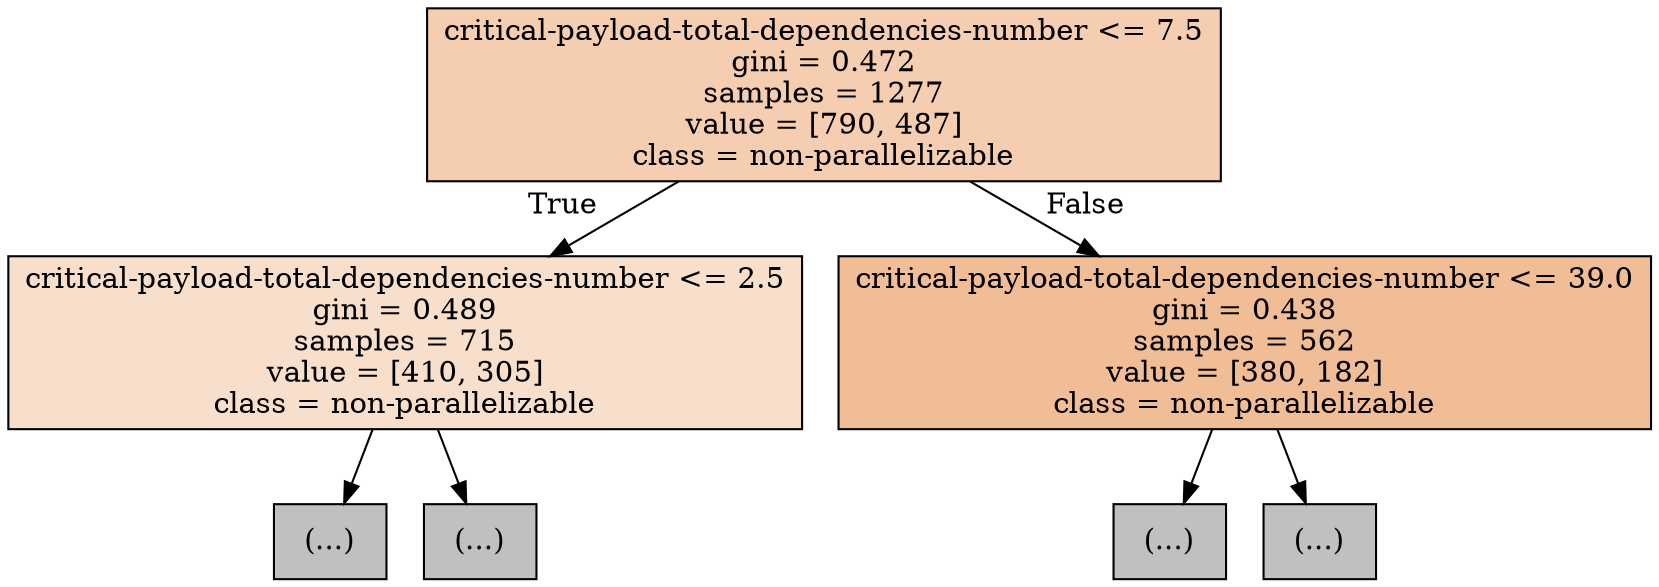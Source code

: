 digraph Tree {
node [shape=box, style="filled", color="black"] ;
0 [label="critical-payload-total-dependencies-number <= 7.5\ngini = 0.472\nsamples = 1277\nvalue = [790, 487]\nclass = non-parallelizable", fillcolor="#e5813962"] ;
1 [label="critical-payload-total-dependencies-number <= 2.5\ngini = 0.489\nsamples = 715\nvalue = [410, 305]\nclass = non-parallelizable", fillcolor="#e5813941"] ;
0 -> 1 [labeldistance=2.5, labelangle=45, headlabel="True"] ;
2 [label="(...)", fillcolor="#C0C0C0"] ;
1 -> 2 ;
5 [label="(...)", fillcolor="#C0C0C0"] ;
1 -> 5 ;
14 [label="critical-payload-total-dependencies-number <= 39.0\ngini = 0.438\nsamples = 562\nvalue = [380, 182]\nclass = non-parallelizable", fillcolor="#e5813985"] ;
0 -> 14 [labeldistance=2.5, labelangle=-45, headlabel="False"] ;
15 [label="(...)", fillcolor="#C0C0C0"] ;
14 -> 15 ;
66 [label="(...)", fillcolor="#C0C0C0"] ;
14 -> 66 ;
}